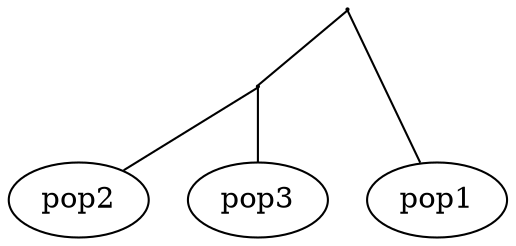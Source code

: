 digraph f3 {
  node [ shape =  oval ];
  edge [ dir = none ];

  pop4 [ label  = "", width  = 0, height = 0 ];
  pop5 [ label  = "", width  = 0, height = 0 ];

  subgraph pops {
    rank = same;

    pop1;
    pop2;
    pop3;
  }

  pop5 -> pop1;
  pop5 -> pop4;

  pop4 -> pop2;
  pop4 -> pop3;
}